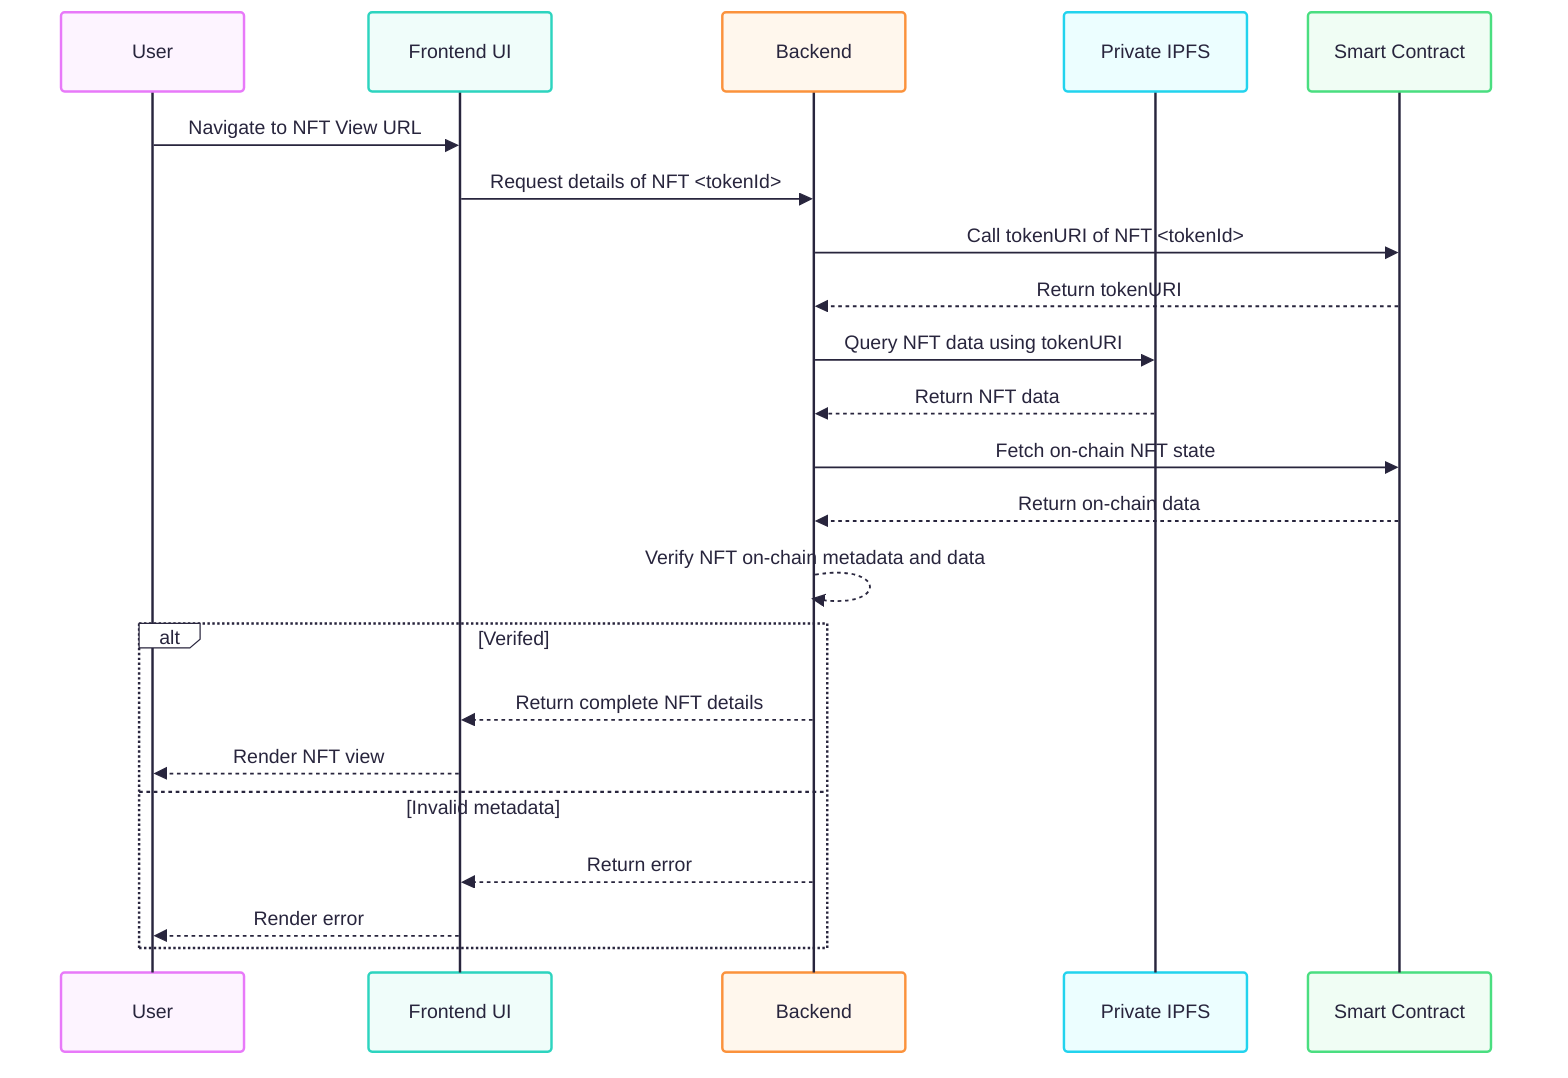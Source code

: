---
config:
  look: classic
  theme: redux-color
---
sequenceDiagram
    participant U as User
    participant FE as Frontend UI
    participant BE as Backend
    participant DB as Private IPFS
    participant SC as Smart Contract
    U->>FE: Navigate to NFT View URL
    FE->>BE: Request details of NFT <tokenId>
    BE->>SC: Call tokenURI of NFT <tokenId>
    SC -->> BE: Return tokenURI
    BE->>DB: Query NFT data using tokenURI
    DB-->>BE: Return NFT data
    BE->>SC:  Fetch on-chain NFT state
    SC-->>BE: Return on-chain data
    BE -->>BE: Verify NFT on-chain metadata and data
    alt Verifed
        BE-->>FE: Return complete NFT details
        FE-->>U: Render NFT view
    else Invalid metadata
        BE-->>FE: Return error
        FE-->>U: Render error
    end
